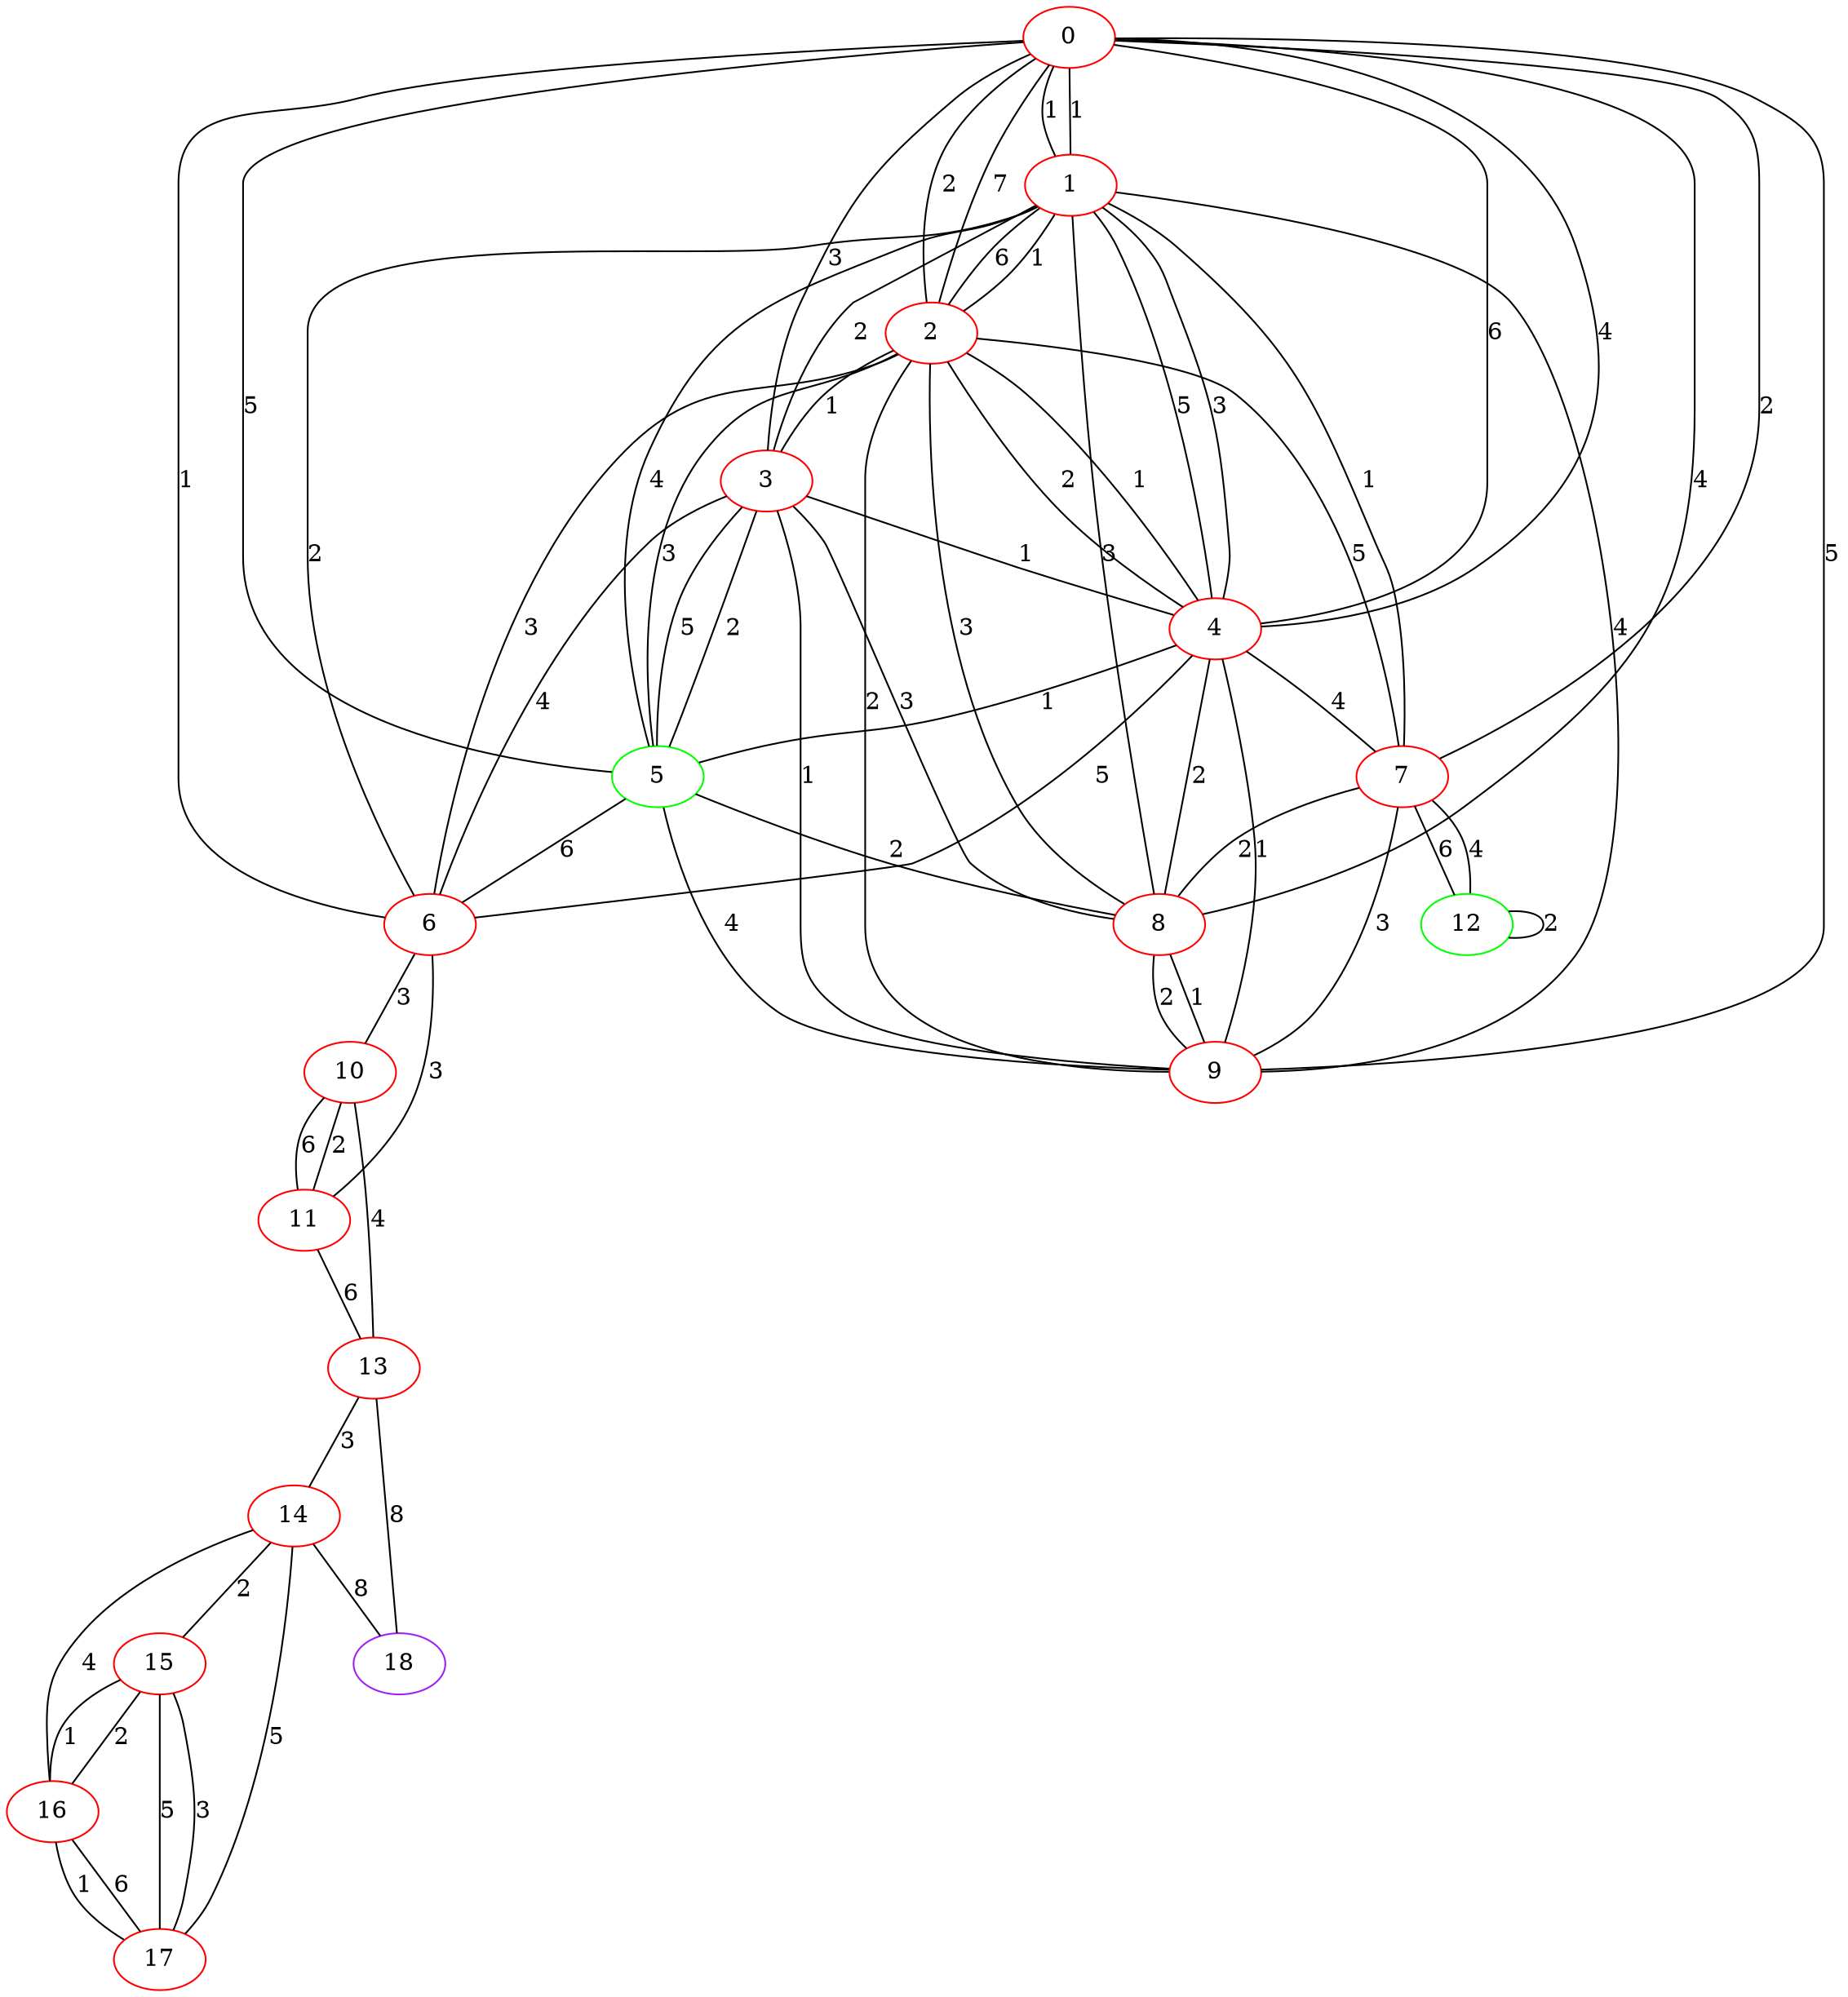 graph "" {
0 [color=red, weight=1];
1 [color=red, weight=1];
2 [color=red, weight=1];
3 [color=red, weight=1];
4 [color=red, weight=1];
5 [color=green, weight=2];
6 [color=red, weight=1];
7 [color=red, weight=1];
8 [color=red, weight=1];
9 [color=red, weight=1];
10 [color=red, weight=1];
11 [color=red, weight=1];
12 [color=green, weight=2];
13 [color=red, weight=1];
14 [color=red, weight=1];
15 [color=red, weight=1];
16 [color=red, weight=1];
17 [color=red, weight=1];
18 [color=purple, weight=4];
0 -- 1  [key=0, label=1];
0 -- 1  [key=1, label=1];
0 -- 2  [key=0, label=7];
0 -- 2  [key=1, label=2];
0 -- 3  [key=0, label=3];
0 -- 4  [key=0, label=6];
0 -- 4  [key=1, label=4];
0 -- 5  [key=0, label=5];
0 -- 6  [key=0, label=1];
0 -- 7  [key=0, label=2];
0 -- 8  [key=0, label=4];
0 -- 9  [key=0, label=5];
1 -- 2  [key=0, label=6];
1 -- 2  [key=1, label=1];
1 -- 3  [key=0, label=2];
1 -- 4  [key=0, label=5];
1 -- 4  [key=1, label=3];
1 -- 5  [key=0, label=4];
1 -- 6  [key=0, label=2];
1 -- 7  [key=0, label=1];
1 -- 8  [key=0, label=3];
1 -- 9  [key=0, label=4];
2 -- 3  [key=0, label=1];
2 -- 4  [key=0, label=1];
2 -- 4  [key=1, label=2];
2 -- 5  [key=0, label=3];
2 -- 6  [key=0, label=3];
2 -- 7  [key=0, label=5];
2 -- 8  [key=0, label=3];
2 -- 9  [key=0, label=2];
3 -- 4  [key=0, label=1];
3 -- 5  [key=0, label=2];
3 -- 5  [key=1, label=5];
3 -- 6  [key=0, label=4];
3 -- 8  [key=0, label=3];
3 -- 9  [key=0, label=1];
4 -- 5  [key=0, label=1];
4 -- 6  [key=0, label=5];
4 -- 7  [key=0, label=4];
4 -- 8  [key=0, label=2];
4 -- 9  [key=0, label=1];
5 -- 6  [key=0, label=6];
5 -- 8  [key=0, label=2];
5 -- 9  [key=0, label=4];
6 -- 10  [key=0, label=3];
6 -- 11  [key=0, label=3];
7 -- 8  [key=0, label=2];
7 -- 9  [key=0, label=3];
7 -- 12  [key=0, label=6];
7 -- 12  [key=1, label=4];
8 -- 9  [key=0, label=1];
8 -- 9  [key=1, label=2];
10 -- 11  [key=0, label=2];
10 -- 11  [key=1, label=6];
10 -- 13  [key=0, label=4];
11 -- 13  [key=0, label=6];
12 -- 12  [key=0, label=2];
13 -- 18  [key=0, label=8];
13 -- 14  [key=0, label=3];
14 -- 16  [key=0, label=4];
14 -- 17  [key=0, label=5];
14 -- 18  [key=0, label=8];
14 -- 15  [key=0, label=2];
15 -- 16  [key=0, label=1];
15 -- 16  [key=1, label=2];
15 -- 17  [key=0, label=5];
15 -- 17  [key=1, label=3];
16 -- 17  [key=0, label=6];
16 -- 17  [key=1, label=1];
}
